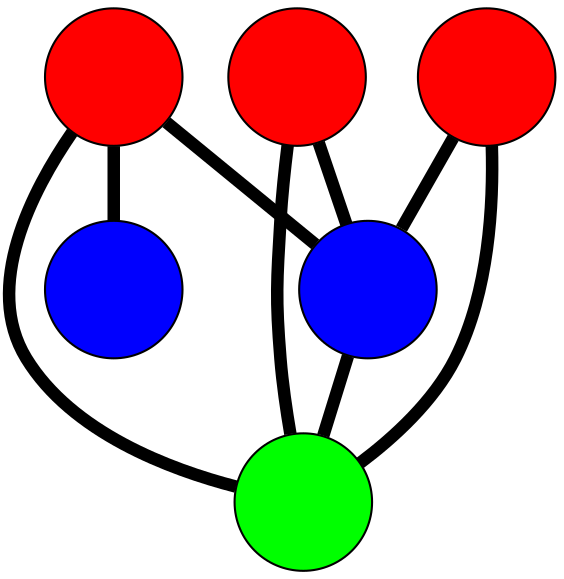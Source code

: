 graph G {
	graph [bb="-89.963,-167.41,141.82,225.37",
		overlap=false,
		sep=0.0,
		splines=true
	];
	node [color=black,
		fixedsize=true,
		fontname="Latin Modern Math",
		fontsize=42,
		height=.92,
		label="\N",
		penwidth=1,
		shape=circle,
		width=.92
	];
	edge [color=black,
		penwidth=6,
		style=bold
	];
	0	 [fillcolor=red,
		height=0.91667,
		label="",
		pos="-28.936,79.732",
		style=filled,
		width=0.91667];
	3	 [fillcolor=blue,
		height=0.91667,
		label="",
		pos="-56.963,192.37",
		style=filled,
		width=0.91667];
	0 -- 3	 [pos="-36.967,112.01 -40.72,127.09 -45.177,145.01 -48.93,160.09"];
	4	 [fillcolor=blue,
		height=0.91667,
		label="",
		pos="45.373,-12.79",
		style=filled,
		width=0.91667];
	0 -- 4	 [pos="-8.2367,53.959 1.9841,41.234 14.287,25.915 24.527,13.165"];
	5	 [fillcolor=green,
		height=0.91667,
		label="",
		pos="-29.81,-38.11",
		style=filled,
		width=0.91667];
	0 -- 5	 [pos="-29.182,46.593 -29.301,30.527 -29.444,11.276 -29.563,-4.8111"];
	1	 [fillcolor=red,
		height=0.91667,
		label="",
		pos="-38.489,-134.41",
		style=filled,
		width=0.91667];
	1 -- 4	 [pos="-19.669,-107.11 -5.8571,-87.085 12.819,-60.001 26.616,-39.993"];
	1 -- 5	 [pos="-35.526,-101.54 -34.642,-91.729 -33.673,-80.978 -32.789,-71.16"];
	2	 [fillcolor=red,
		height=0.91667,
		label="",
		pos="108.82,-86.798",
		style=filled,
		width=0.91667];
	2 -- 4	 [pos="87.342,-61.742 80.799,-54.11 73.605,-45.719 67.049,-38.072"];
	2 -- 5	 [pos="77.366,-75.75 54.678,-67.782 24.183,-57.072 1.5238,-49.114"];
	4 -- 5	 [pos="13.925,-23.381 9.9007,-24.737 5.7803,-26.124 1.7546,-27.48"];
}
